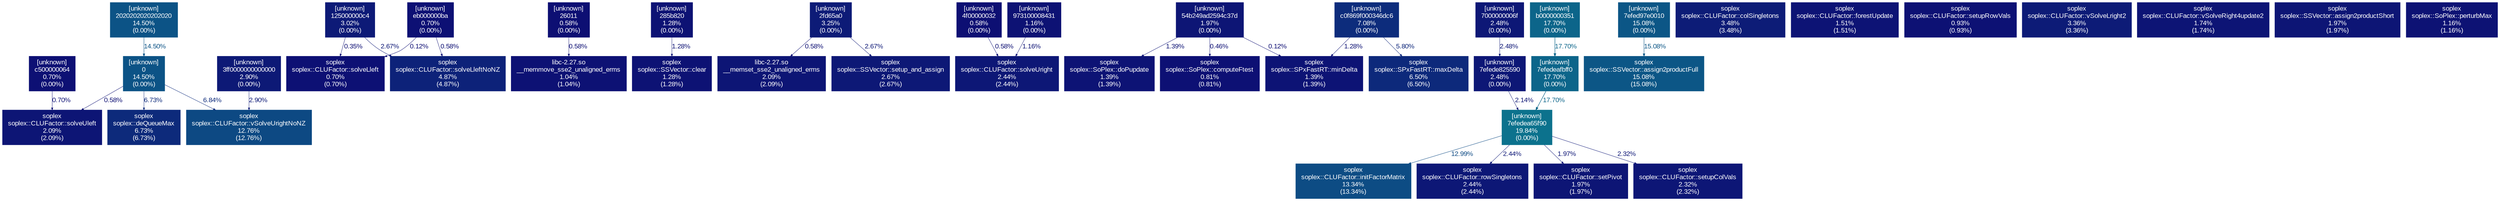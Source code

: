 digraph {
	graph [fontname=Arial, nodesep=0.125, ranksep=0.25];
	node [fontcolor=white, fontname=Arial, height=0, shape=box, style=filled, width=0];
	edge [fontname=Arial];
	"0:[unknown]" [color="#0c5386", fontcolor="#ffffff", fontsize="10.00", label="[unknown]\n0\n14.50%\n(0.00%)"];
	"0:[unknown]" -> "soplex::CLUFactor::solveUleft:/scratch/s1576261/spec-prof/install-spec-prof/CPU2006/450.soplex/exe/soplex" [arrowsize="0.35", color="#0d0f73", fontcolor="#0d0f73", fontsize="10.00", label="0.58%", labeldistance="0.50", penwidth="0.50"];
	"0:[unknown]" -> "soplex::CLUFactor::vSolveUrightNoNZ:/scratch/s1576261/spec-prof/install-spec-prof/CPU2006/450.soplex/exe/soplex" [arrowsize="0.35", color="#0d2b7c", fontcolor="#0d2b7c", fontsize="10.00", label="6.84%", labeldistance="0.50", penwidth="0.50"];
	"0:[unknown]" -> "soplex::deQueueMax:/scratch/s1576261/spec-prof/install-spec-prof/CPU2006/450.soplex/exe/soplex" [arrowsize="0.35", color="#0d2a7b", fontcolor="#0d2a7b", fontsize="10.00", label="6.73%", labeldistance="0.50", penwidth="0.50"];
	"125000000c4:[unknown]" [color="#0d1a77", fontcolor="#ffffff", fontsize="10.00", label="[unknown]\n125000000c4\n3.02%\n(0.00%)"];
	"125000000c4:[unknown]" -> "soplex::CLUFactor::solveLleft:/scratch/s1576261/spec-prof/install-spec-prof/CPU2006/450.soplex/exe/soplex" [arrowsize="0.35", color="#0d0e73", fontcolor="#0d0e73", fontsize="10.00", label="0.35%", labeldistance="0.50", penwidth="0.50"];
	"125000000c4:[unknown]" -> "soplex::CLUFactor::solveLleftNoNZ:/scratch/s1576261/spec-prof/install-spec-prof/CPU2006/450.soplex/exe/soplex" [arrowsize="0.35", color="#0d1876", fontcolor="#0d1876", fontsize="10.00", label="2.67%", labeldistance="0.50", penwidth="0.50"];
	"2020202020202020:[unknown]" [color="#0c5386", fontcolor="#ffffff", fontsize="10.00", label="[unknown]\n2020202020202020\n14.50%\n(0.00%)"];
	"2020202020202020:[unknown]" -> "0:[unknown]" [arrowsize="0.38", color="#0c5386", fontcolor="#0c5386", fontsize="10.00", label="14.50%", labeldistance="0.58", penwidth="0.58"];
	"26011:[unknown]" [color="#0d0f73", fontcolor="#ffffff", fontsize="10.00", label="[unknown]\n26011\n0.58%\n(0.00%)"];
	"26011:[unknown]" -> "__memmove_sse2_unaligned_erms:/lib64/libc-2.27.so" [arrowsize="0.35", color="#0d0f73", fontcolor="#0d0f73", fontsize="10.00", label="0.58%", labeldistance="0.50", penwidth="0.50"];
	"285b820:[unknown]" [color="#0d1274", fontcolor="#ffffff", fontsize="10.00", label="[unknown]\n285b820\n1.28%\n(0.00%)"];
	"285b820:[unknown]" -> "soplex::SSVector::clear:/scratch/s1576261/spec-prof/install-spec-prof/CPU2006/450.soplex/exe/soplex" [arrowsize="0.35", color="#0d1274", fontcolor="#0d1274", fontsize="10.00", label="1.28%", labeldistance="0.50", penwidth="0.50"];
	"2fd65a0:[unknown]" [color="#0d1b77", fontcolor="#ffffff", fontsize="10.00", label="[unknown]\n2fd65a0\n3.25%\n(0.00%)"];
	"2fd65a0:[unknown]" -> "__memset_sse2_unaligned_erms:/lib64/libc-2.27.so" [arrowsize="0.35", color="#0d0f73", fontcolor="#0d0f73", fontsize="10.00", label="0.58%", labeldistance="0.50", penwidth="0.50"];
	"2fd65a0:[unknown]" -> "soplex::SSVector::setup_and_assign:/scratch/s1576261/spec-prof/install-spec-prof/CPU2006/450.soplex/exe/soplex" [arrowsize="0.35", color="#0d1876", fontcolor="#0d1876", fontsize="10.00", label="2.67%", labeldistance="0.50", penwidth="0.50"];
	"3ff0000000000000:[unknown]" [color="#0d1976", fontcolor="#ffffff", fontsize="10.00", label="[unknown]\n3ff0000000000000\n2.90%\n(0.00%)"];
	"3ff0000000000000:[unknown]" -> "soplex::CLUFactor::vSolveUrightNoNZ:/scratch/s1576261/spec-prof/install-spec-prof/CPU2006/450.soplex/exe/soplex" [arrowsize="0.35", color="#0d1976", fontcolor="#0d1976", fontsize="10.00", label="2.90%", labeldistance="0.50", penwidth="0.50"];
	"4f00000032:[unknown]" [color="#0d0f73", fontcolor="#ffffff", fontsize="10.00", label="[unknown]\n4f00000032\n0.58%\n(0.00%)"];
	"4f00000032:[unknown]" -> "soplex::CLUFactor::solveUright:/scratch/s1576261/spec-prof/install-spec-prof/CPU2006/450.soplex/exe/soplex" [arrowsize="0.35", color="#0d0f73", fontcolor="#0d0f73", fontsize="10.00", label="0.58%", labeldistance="0.50", penwidth="0.50"];
	"54b249ad2594c37d:[unknown]" [color="#0d1575", fontcolor="#ffffff", fontsize="10.00", label="[unknown]\n54b249ad2594c37d\n1.97%\n(0.00%)"];
	"54b249ad2594c37d:[unknown]" -> "soplex::SPxFastRT::minDelta:/scratch/s1576261/spec-prof/install-spec-prof/CPU2006/450.soplex/exe/soplex" [arrowsize="0.35", color="#0d0d73", fontcolor="#0d0d73", fontsize="10.00", label="0.12%", labeldistance="0.50", penwidth="0.50"];
	"54b249ad2594c37d:[unknown]" -> "soplex::SoPlex::computeFtest:/scratch/s1576261/spec-prof/install-spec-prof/CPU2006/450.soplex/exe/soplex" [arrowsize="0.35", color="#0d0f73", fontcolor="#0d0f73", fontsize="10.00", label="0.46%", labeldistance="0.50", penwidth="0.50"];
	"54b249ad2594c37d:[unknown]" -> "soplex::SoPlex::doPupdate:/scratch/s1576261/spec-prof/install-spec-prof/CPU2006/450.soplex/exe/soplex" [arrowsize="0.35", color="#0d1375", fontcolor="#0d1375", fontsize="10.00", label="1.39%", labeldistance="0.50", penwidth="0.50"];
	"7000000006f:[unknown]" [color="#0d1776", fontcolor="#ffffff", fontsize="10.00", label="[unknown]\n7000000006f\n2.48%\n(0.00%)"];
	"7000000006f:[unknown]" -> "7efede825590:[unknown]" [arrowsize="0.35", color="#0d1776", fontcolor="#0d1776", fontsize="10.00", label="2.48%", labeldistance="0.50", penwidth="0.50"];
	"7efed97e0010:[unknown]" [color="#0c5686", fontcolor="#ffffff", fontsize="10.00", label="[unknown]\n7efed97e0010\n15.08%\n(0.00%)"];
	"7efed97e0010:[unknown]" -> "soplex::SSVector::assign2productFull:/scratch/s1576261/spec-prof/install-spec-prof/CPU2006/450.soplex/exe/soplex" [arrowsize="0.39", color="#0c5686", fontcolor="#0c5686", fontsize="10.00", label="15.08%", labeldistance="0.60", penwidth="0.60"];
	"7efede825590:[unknown]" [color="#0d1776", fontcolor="#ffffff", fontsize="10.00", label="[unknown]\n7efede825590\n2.48%\n(0.00%)"];
	"7efede825590:[unknown]" -> "7efedea65f90:[unknown]" [arrowsize="0.35", color="#0d1675", fontcolor="#0d1675", fontsize="10.00", label="2.14%", labeldistance="0.50", penwidth="0.50"];
	"7efedea65f90:[unknown]" [color="#0c728d", fontcolor="#ffffff", fontsize="10.00", label="[unknown]\n7efedea65f90\n19.84%\n(0.00%)"];
	"7efedea65f90:[unknown]" -> "soplex::CLUFactor::initFactorMatrix:/scratch/s1576261/spec-prof/install-spec-prof/CPU2006/450.soplex/exe/soplex" [arrowsize="0.36", color="#0d4a84", fontcolor="#0d4a84", fontsize="10.00", label="12.99%", labeldistance="0.52", penwidth="0.52"];
	"7efedea65f90:[unknown]" -> "soplex::CLUFactor::rowSingletons:/scratch/s1576261/spec-prof/install-spec-prof/CPU2006/450.soplex/exe/soplex" [arrowsize="0.35", color="#0d1776", fontcolor="#0d1776", fontsize="10.00", label="2.44%", labeldistance="0.50", penwidth="0.50"];
	"7efedea65f90:[unknown]" -> "soplex::CLUFactor::setPivot:/scratch/s1576261/spec-prof/install-spec-prof/CPU2006/450.soplex/exe/soplex" [arrowsize="0.35", color="#0d1575", fontcolor="#0d1575", fontsize="10.00", label="1.97%", labeldistance="0.50", penwidth="0.50"];
	"7efedea65f90:[unknown]" -> "soplex::CLUFactor::setupColVals:/scratch/s1576261/spec-prof/install-spec-prof/CPU2006/450.soplex/exe/soplex" [arrowsize="0.35", color="#0d1676", fontcolor="#0d1676", fontsize="10.00", label="2.32%", labeldistance="0.50", penwidth="0.50"];
	"7efedeafbff0:[unknown]" [color="#0c658a", fontcolor="#ffffff", fontsize="10.00", label="[unknown]\n7efedeafbff0\n17.70%\n(0.00%)"];
	"7efedeafbff0:[unknown]" -> "7efedea65f90:[unknown]" [arrowsize="0.42", color="#0c658a", fontcolor="#0c658a", fontsize="10.00", label="17.70%", labeldistance="0.71", penwidth="0.71"];
	"973100008431:[unknown]" [color="#0d1274", fontcolor="#ffffff", fontsize="10.00", label="[unknown]\n973100008431\n1.16%\n(0.00%)"];
	"973100008431:[unknown]" -> "soplex::CLUFactor::solveUright:/scratch/s1576261/spec-prof/install-spec-prof/CPU2006/450.soplex/exe/soplex" [arrowsize="0.35", color="#0d1274", fontcolor="#0d1274", fontsize="10.00", label="1.16%", labeldistance="0.50", penwidth="0.50"];
	"__memmove_sse2_unaligned_erms:/lib64/libc-2.27.so" [color="#0d1174", fontcolor="#ffffff", fontsize="10.00", label="libc-2.27.so\n__memmove_sse2_unaligned_erms\n1.04%\n(1.04%)"];
	"__memset_sse2_unaligned_erms:/lib64/libc-2.27.so" [color="#0d1575", fontcolor="#ffffff", fontsize="10.00", label="libc-2.27.so\n__memset_sse2_unaligned_erms\n2.09%\n(2.09%)"];
	"b0000000351:[unknown]" [color="#0c658a", fontcolor="#ffffff", fontsize="10.00", label="[unknown]\nb0000000351\n17.70%\n(0.00%)"];
	"b0000000351:[unknown]" -> "7efedeafbff0:[unknown]" [arrowsize="0.42", color="#0c658a", fontcolor="#0c658a", fontsize="10.00", label="17.70%", labeldistance="0.71", penwidth="0.71"];
	"c0f869f000346dc6:[unknown]" [color="#0d2c7c", fontcolor="#ffffff", fontsize="10.00", label="[unknown]\nc0f869f000346dc6\n7.08%\n(0.00%)"];
	"c0f869f000346dc6:[unknown]" -> "soplex::SPxFastRT::maxDelta:/scratch/s1576261/spec-prof/install-spec-prof/CPU2006/450.soplex/exe/soplex" [arrowsize="0.35", color="#0d267a", fontcolor="#0d267a", fontsize="10.00", label="5.80%", labeldistance="0.50", penwidth="0.50"];
	"c0f869f000346dc6:[unknown]" -> "soplex::SPxFastRT::minDelta:/scratch/s1576261/spec-prof/install-spec-prof/CPU2006/450.soplex/exe/soplex" [arrowsize="0.35", color="#0d1274", fontcolor="#0d1274", fontsize="10.00", label="1.28%", labeldistance="0.50", penwidth="0.50"];
	"c500000064:[unknown]" [color="#0d1074", fontcolor="#ffffff", fontsize="10.00", label="[unknown]\nc500000064\n0.70%\n(0.00%)"];
	"c500000064:[unknown]" -> "soplex::CLUFactor::solveUleft:/scratch/s1576261/spec-prof/install-spec-prof/CPU2006/450.soplex/exe/soplex" [arrowsize="0.35", color="#0d1074", fontcolor="#0d1074", fontsize="10.00", label="0.70%", labeldistance="0.50", penwidth="0.50"];
	"eb000000ba:[unknown]" [color="#0d1074", fontcolor="#ffffff", fontsize="10.00", label="[unknown]\neb000000ba\n0.70%\n(0.00%)"];
	"eb000000ba:[unknown]" -> "soplex::CLUFactor::solveLleft:/scratch/s1576261/spec-prof/install-spec-prof/CPU2006/450.soplex/exe/soplex" [arrowsize="0.35", color="#0d0d73", fontcolor="#0d0d73", fontsize="10.00", label="0.12%", labeldistance="0.50", penwidth="0.50"];
	"eb000000ba:[unknown]" -> "soplex::CLUFactor::solveLleftNoNZ:/scratch/s1576261/spec-prof/install-spec-prof/CPU2006/450.soplex/exe/soplex" [arrowsize="0.35", color="#0d0f73", fontcolor="#0d0f73", fontsize="10.00", label="0.58%", labeldistance="0.50", penwidth="0.50"];
	"soplex::CLUFactor::colSingletons:/scratch/s1576261/spec-prof/install-spec-prof/CPU2006/450.soplex/exe/soplex" [color="#0d1c77", fontcolor="#ffffff", fontsize="10.00", label="soplex\nsoplex::CLUFactor::colSingletons\n3.48%\n(3.48%)"];
	"soplex::CLUFactor::forestUpdate:/scratch/s1576261/spec-prof/install-spec-prof/CPU2006/450.soplex/exe/soplex" [color="#0d1375", fontcolor="#ffffff", fontsize="10.00", label="soplex\nsoplex::CLUFactor::forestUpdate\n1.51%\n(1.51%)"];
	"soplex::CLUFactor::initFactorMatrix:/scratch/s1576261/spec-prof/install-spec-prof/CPU2006/450.soplex/exe/soplex" [color="#0d4c84", fontcolor="#ffffff", fontsize="10.00", label="soplex\nsoplex::CLUFactor::initFactorMatrix\n13.34%\n(13.34%)"];
	"soplex::CLUFactor::rowSingletons:/scratch/s1576261/spec-prof/install-spec-prof/CPU2006/450.soplex/exe/soplex" [color="#0d1776", fontcolor="#ffffff", fontsize="10.00", label="soplex\nsoplex::CLUFactor::rowSingletons\n2.44%\n(2.44%)"];
	"soplex::CLUFactor::setPivot:/scratch/s1576261/spec-prof/install-spec-prof/CPU2006/450.soplex/exe/soplex" [color="#0d1575", fontcolor="#ffffff", fontsize="10.00", label="soplex\nsoplex::CLUFactor::setPivot\n1.97%\n(1.97%)"];
	"soplex::CLUFactor::setupColVals:/scratch/s1576261/spec-prof/install-spec-prof/CPU2006/450.soplex/exe/soplex" [color="#0d1676", fontcolor="#ffffff", fontsize="10.00", label="soplex\nsoplex::CLUFactor::setupColVals\n2.32%\n(2.32%)"];
	"soplex::CLUFactor::setupRowVals:/scratch/s1576261/spec-prof/install-spec-prof/CPU2006/450.soplex/exe/soplex" [color="#0d1174", fontcolor="#ffffff", fontsize="10.00", label="soplex\nsoplex::CLUFactor::setupRowVals\n0.93%\n(0.93%)"];
	"soplex::CLUFactor::solveLleft:/scratch/s1576261/spec-prof/install-spec-prof/CPU2006/450.soplex/exe/soplex" [color="#0d1074", fontcolor="#ffffff", fontsize="10.00", label="soplex\nsoplex::CLUFactor::solveLleft\n0.70%\n(0.70%)"];
	"soplex::CLUFactor::solveLleftNoNZ:/scratch/s1576261/spec-prof/install-spec-prof/CPU2006/450.soplex/exe/soplex" [color="#0d2279", fontcolor="#ffffff", fontsize="10.00", label="soplex\nsoplex::CLUFactor::solveLleftNoNZ\n4.87%\n(4.87%)"];
	"soplex::CLUFactor::solveUleft:/scratch/s1576261/spec-prof/install-spec-prof/CPU2006/450.soplex/exe/soplex" [color="#0d1575", fontcolor="#ffffff", fontsize="10.00", label="soplex\nsoplex::CLUFactor::solveUleft\n2.09%\n(2.09%)"];
	"soplex::CLUFactor::solveUright:/scratch/s1576261/spec-prof/install-spec-prof/CPU2006/450.soplex/exe/soplex" [color="#0d1776", fontcolor="#ffffff", fontsize="10.00", label="soplex\nsoplex::CLUFactor::solveUright\n2.44%\n(2.44%)"];
	"soplex::CLUFactor::vSolveLright2:/scratch/s1576261/spec-prof/install-spec-prof/CPU2006/450.soplex/exe/soplex" [color="#0d1b77", fontcolor="#ffffff", fontsize="10.00", label="soplex\nsoplex::CLUFactor::vSolveLright2\n3.36%\n(3.36%)"];
	"soplex::CLUFactor::vSolveRight4update2:/scratch/s1576261/spec-prof/install-spec-prof/CPU2006/450.soplex/exe/soplex" [color="#0d1475", fontcolor="#ffffff", fontsize="10.00", label="soplex\nsoplex::CLUFactor::vSolveRight4update2\n1.74%\n(1.74%)"];
	"soplex::CLUFactor::vSolveUrightNoNZ:/scratch/s1576261/spec-prof/install-spec-prof/CPU2006/450.soplex/exe/soplex" [color="#0d4983", fontcolor="#ffffff", fontsize="10.00", label="soplex\nsoplex::CLUFactor::vSolveUrightNoNZ\n12.76%\n(12.76%)"];
	"soplex::SPxFastRT::maxDelta:/scratch/s1576261/spec-prof/install-spec-prof/CPU2006/450.soplex/exe/soplex" [color="#0d297b", fontcolor="#ffffff", fontsize="10.00", label="soplex\nsoplex::SPxFastRT::maxDelta\n6.50%\n(6.50%)"];
	"soplex::SPxFastRT::minDelta:/scratch/s1576261/spec-prof/install-spec-prof/CPU2006/450.soplex/exe/soplex" [color="#0d1375", fontcolor="#ffffff", fontsize="10.00", label="soplex\nsoplex::SPxFastRT::minDelta\n1.39%\n(1.39%)"];
	"soplex::SSVector::assign2productFull:/scratch/s1576261/spec-prof/install-spec-prof/CPU2006/450.soplex/exe/soplex" [color="#0c5686", fontcolor="#ffffff", fontsize="10.00", label="soplex\nsoplex::SSVector::assign2productFull\n15.08%\n(15.08%)"];
	"soplex::SSVector::assign2productShort:/scratch/s1576261/spec-prof/install-spec-prof/CPU2006/450.soplex/exe/soplex" [color="#0d1575", fontcolor="#ffffff", fontsize="10.00", label="soplex\nsoplex::SSVector::assign2productShort\n1.97%\n(1.97%)"];
	"soplex::SSVector::clear:/scratch/s1576261/spec-prof/install-spec-prof/CPU2006/450.soplex/exe/soplex" [color="#0d1274", fontcolor="#ffffff", fontsize="10.00", label="soplex\nsoplex::SSVector::clear\n1.28%\n(1.28%)"];
	"soplex::SSVector::setup_and_assign:/scratch/s1576261/spec-prof/install-spec-prof/CPU2006/450.soplex/exe/soplex" [color="#0d1876", fontcolor="#ffffff", fontsize="10.00", label="soplex\nsoplex::SSVector::setup_and_assign\n2.67%\n(2.67%)"];
	"soplex::SoPlex::computeFtest:/scratch/s1576261/spec-prof/install-spec-prof/CPU2006/450.soplex/exe/soplex" [color="#0d1074", fontcolor="#ffffff", fontsize="10.00", label="soplex\nsoplex::SoPlex::computeFtest\n0.81%\n(0.81%)"];
	"soplex::SoPlex::doPupdate:/scratch/s1576261/spec-prof/install-spec-prof/CPU2006/450.soplex/exe/soplex" [color="#0d1375", fontcolor="#ffffff", fontsize="10.00", label="soplex\nsoplex::SoPlex::doPupdate\n1.39%\n(1.39%)"];
	"soplex::SoPlex::perturbMax:/scratch/s1576261/spec-prof/install-spec-prof/CPU2006/450.soplex/exe/soplex" [color="#0d1274", fontcolor="#ffffff", fontsize="10.00", label="soplex\nsoplex::SoPlex::perturbMax\n1.16%\n(1.16%)"];
	"soplex::deQueueMax:/scratch/s1576261/spec-prof/install-spec-prof/CPU2006/450.soplex/exe/soplex" [color="#0d2a7b", fontcolor="#ffffff", fontsize="10.00", label="soplex\nsoplex::deQueueMax\n6.73%\n(6.73%)"];
}
